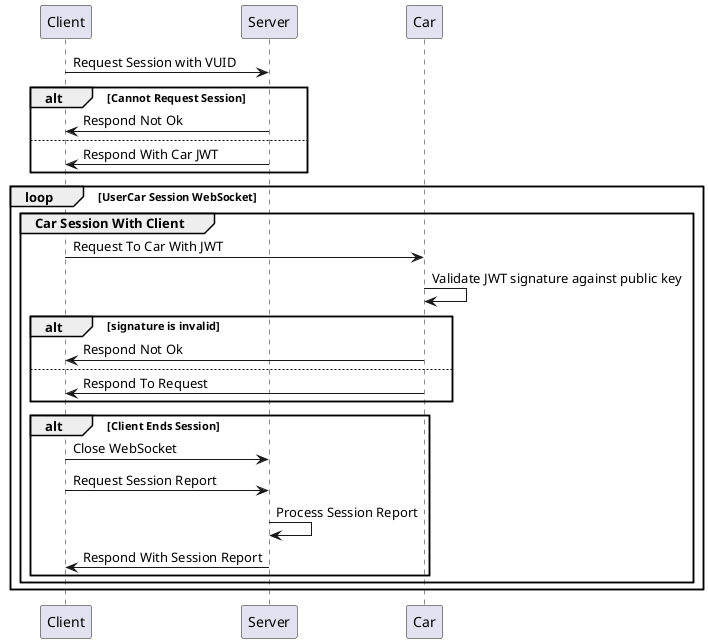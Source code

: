@startuml

Client -> Server : Request Session with VUID

alt Cannot Request Session
    Server -> Client : Respond Not Ok
else
    Server -> Client : Respond With Car JWT
end

loop UserCar Session WebSocket

group Car Session With Client
   Client -> Car : Request To Car With JWT
   Car -> Car :  Validate JWT signature against public key
   alt signature is invalid
    Car -> Client : Respond Not Ok
   else
    Car -> Client : Respond To Request
   end
   alt Client Ends Session
    Client -> Server : Close WebSocket
    Client -> Server: Request Session Report
    Server -> Server : Process Session Report
    Server -> Client : Respond With Session Report
   end
end

end

@enduml
